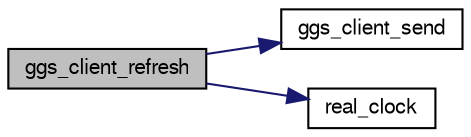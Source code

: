 digraph "ggs_client_refresh"
{
 // LATEX_PDF_SIZE
  bgcolor="transparent";
  edge [fontname="FreeSans",fontsize="10",labelfontname="FreeSans",labelfontsize="10"];
  node [fontname="FreeSans",fontsize="10",shape=record];
  rankdir="LR";
  Node1 [label="ggs_client_refresh",height=0.2,width=0.4,color="black", fillcolor="grey75", style="filled", fontcolor="black",tooltip="ggs_client_refresh"];
  Node1 -> Node2 [color="midnightblue",fontsize="10",style="solid",fontname="FreeSans"];
  Node2 [label="ggs_client_send",height=0.2,width=0.4,color="black",URL="$ggs_8c.html#a946ad3d921468d2abac0b9a3a4bb3406",tooltip="ggs_client_send"];
  Node1 -> Node3 [color="midnightblue",fontsize="10",style="solid",fontname="FreeSans"];
  Node3 [label="real_clock",height=0.2,width=0.4,color="black",URL="$util_8h.html#a358b4c5eab4941b90bb9ef1676e5f7e5",tooltip=" "];
}

